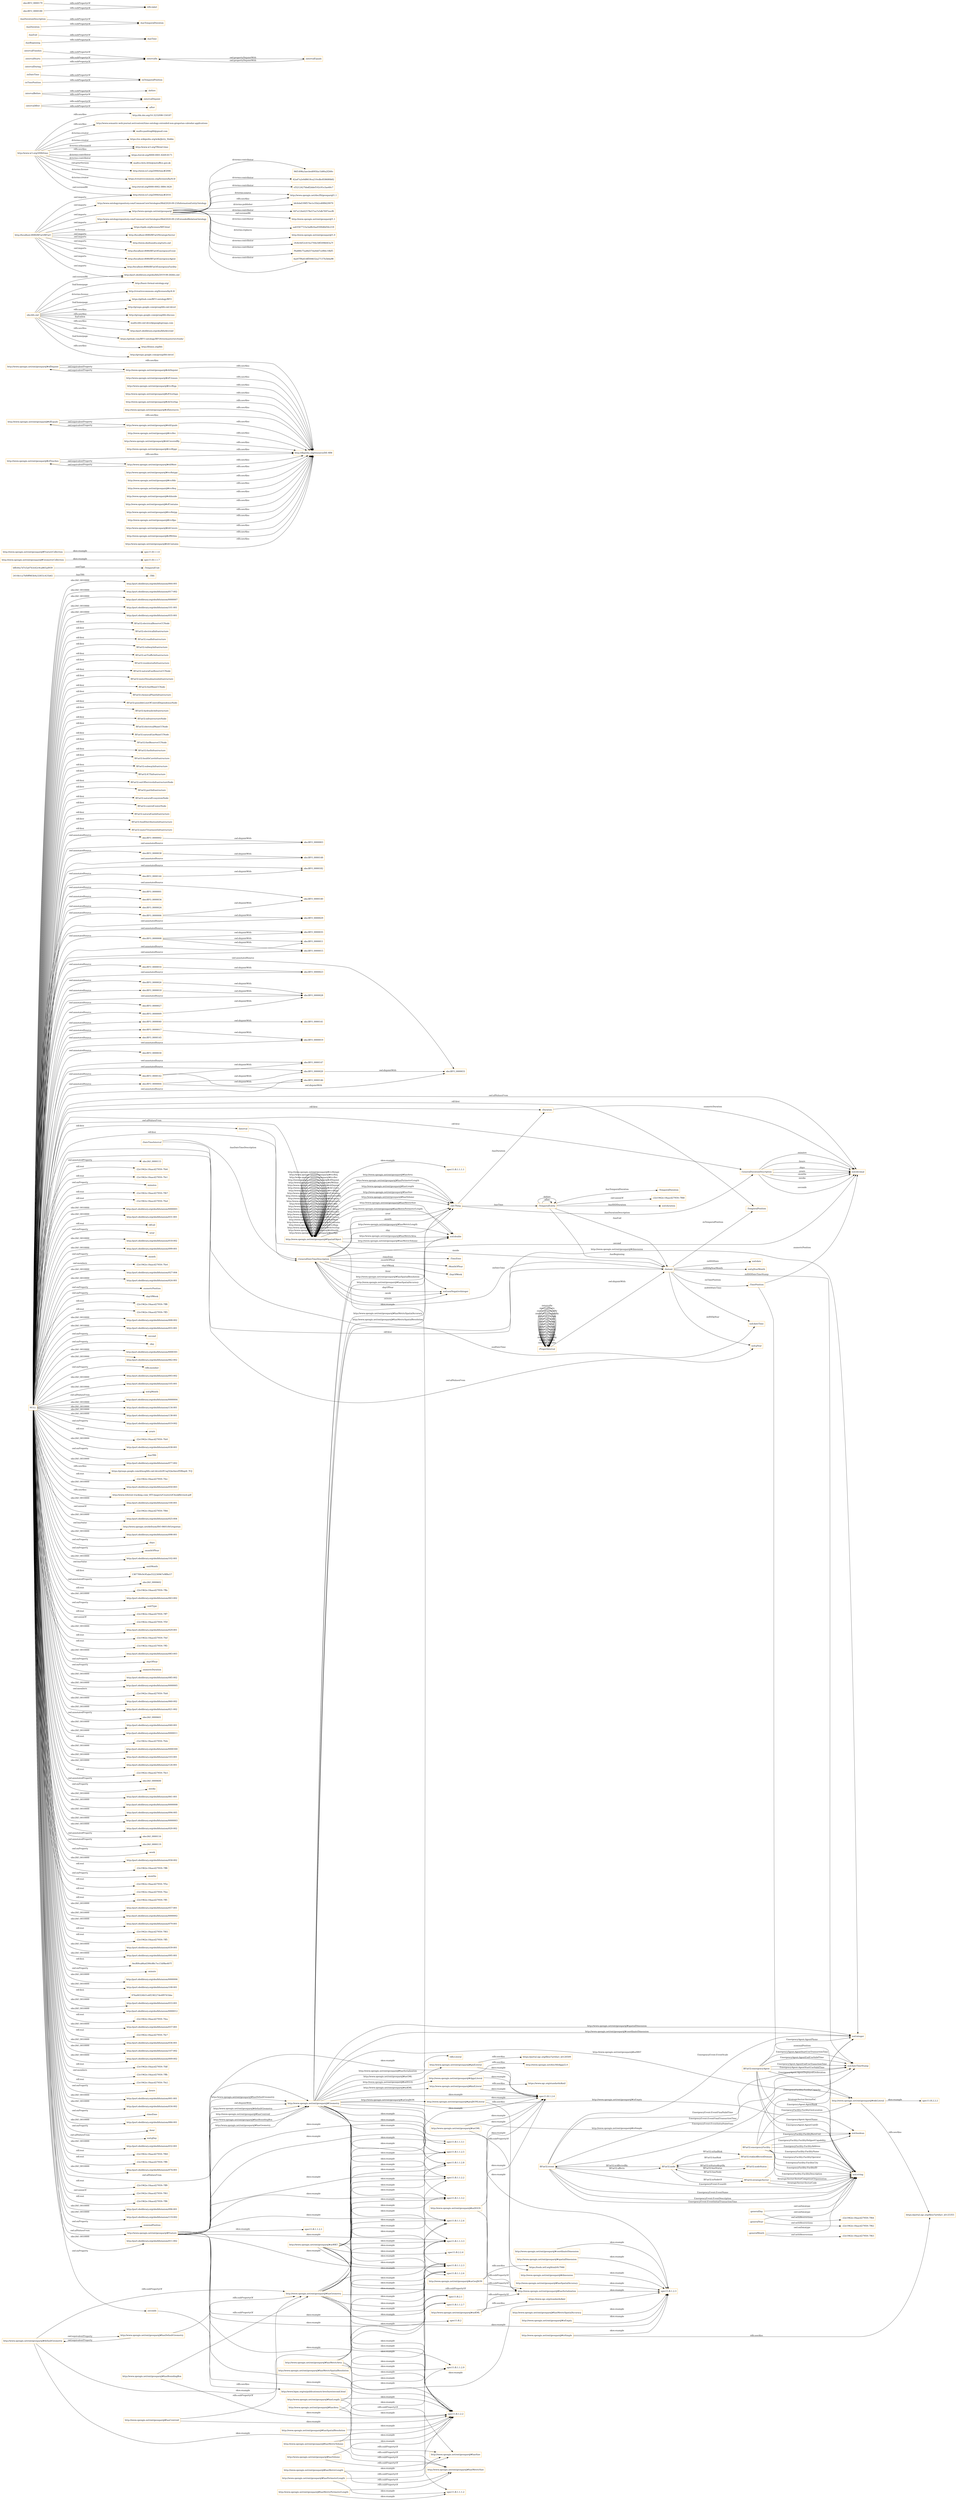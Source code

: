 digraph ar2dtool_diagram { 
rankdir=LR;
size="1501"
node [shape = rectangle, color="orange"]; "BFiaO2:electricalReserveCCNode" "BFiaO2:electricalInfrastructure" "BFiaO2:roadInfrastructure" "BFiaO2:railwayInfrastructure" "BFiaO2:node" "BFiaO2:event" "BFiaO2:airTrafficInfrastructure" "BFiaO2:strategicSector" "BFiaO2:residentialInfrastructure" "BFiaO2:emergencyAgent" "BFiaO2:emergencyFacility" "BFiaO2:nodeStatus" "BFiaO2:riskInAffectedDomain" "BFiaO2:naturalGasReserveCCNode" "BFiaO2:waterDesalinationInfrastructure" "BFiaO2:fuelMainCCNode" "BFiaO2:chemicalPlantInfrastructure" "BFiaO2:possibleLossOfControlDependencyNode" "BFiaO2:hydraulicInfrastructure" "BFiaO2:infrastructureNode" "BFiaO2:electricalMainCCNode" "BFiaO2:naturalGasMainCCNode" "BFiaO2:fuelReserveCCNode" "BFiaO2:fuelInfrastructure" "BFiaO2:healthCareInfrastructure" "BFiaO2:subwayInfrastructure" "BFiaO2:ICTInfrastructure" "BFiaO2:outOfServiceInfrastructureNode" "BFiaO2:portInfrastructure" "BFiaO2:naturalEcosystemNode" "BFiaO2:controlCenterNode" "BFiaO2:naturalGasInfrastructure" "BFiaO2:foodDistributionInfrastructure" "BFiaO2:waterTreatmentInfrastructure" "obo:BFO_0000002" "obo:BFO_0000144" "obo:BFO_0000035" "obo:BFO_0000003" "obo:BFO_0000148" "obo:BFO_0000026" "obo:BFO_0000008" "obo:BFO_0000141" "obo:BFO_0000001" "obo:BFO_0000034" "obo:BFO_0000024" "obo:BFO_0000006" "obo:BFO_0000016" "obo:BFO_0000038" "obo:BFO_0000028" "obo:BFO_0000140" "obo:BFO_0000031" "obo:BFO_0000029" "obo:BFO_0000019" "obo:BFO_0000147" "obo:BFO_0000040" "obo:BFO_0000023" "obo:BFO_0000182" "obo:BFO_0000027" "obo:BFO_0000017" "obo:BFO_0000011" "obo:BFO_0000009" "obo:BFO_0000145" "obo:BFO_0000142" "obo:BFO_0000030" "obo:BFO_0000020" "obo:BFO_0000004" "obo:BFO_0000015" "obo:BFO_0000018" "obo:BFO_0000146" ":TimeZone" ":GeneralDateTimeDescription" ":DateTimeInterval" ":TRS" ":TemporalDuration" ":Duration" ":GeneralDurationDescription" ":ProperInterval" ":TimePosition" "bffc64a7d7e5a07b3c62c9ca865ad939" ":TemporalPosition" ":Interval" ":TemporalEntity" ":MonthOfYear" "2410b1ca7bf0ff983b9a32855c425b82" ":TemporalUnit" ":Instant" ":DayOfWeek" "http://www.opengis.net/ont/geosparql#SpatialObject" "http://www.opengis.net/ont/geosparql#GeometryCollection" "http://www.opengis.net/ont/geosparql#Geometry" "http://www.opengis.net/ont/geosparql#FeatureCollection" "http://www.opengis.net/ont/geosparql#Feature" ; /*classes style*/
	"http://www.opengis.net/ont/geosparql#sfDisjoint" -> "http://dbpedia.org/resource/DE-9IM" [ label = "rdfs:seeAlso" ];
	"http://www.opengis.net/ont/geosparql#sfDisjoint" -> "http://www.opengis.net/ont/geosparql#ehDisjoint" [ label = "owl:equivalentProperty" ];
	"http://www.opengis.net/ont/geosparql#asKML" -> "spec11:B.1.2.4" [ label = "skos:example" ];
	"http://www.opengis.net/ont/geosparql#asKML" -> "http://www.opengis.net/ont/geosparql#hasSerialization" [ label = "rdfs:subPropertyOf" ];
	"http://www.opengis.net/ont/geosparql#asKML" -> "https://www.ogc.org/standards/kml" [ label = "rdfs:seeAlso" ];
	"http://www.w3.org/2006/time" -> "http://orcid.org/0000-0002-3884-3420" [ label = "dcterms:creator" ];
	"http://www.w3.org/2006/time" -> "http://www.w3.org/TR/owl-time" [ label = "rdfs:seeAlso" ];
	"http://www.w3.org/2006/time" -> "http://dx.doi.org/10.3233/SW-150187" [ label = "rdfs:seeAlso" ];
	"http://www.w3.org/2006/time" -> "http://www.semantic-web-journal.net/content/time-ontology-extended-non-gregorian-calendar-applications" [ label = "rdfs:seeAlso" ];
	"http://www.w3.org/2006/time" -> "http://www.w3.org/TR/owl-time" [ label = "dcterms:isVersionOf" ];
	"http://www.w3.org/2006/time" -> "http://www.w3.org/2006/time#2016" [ label = "owl:versionIRI" ];
	"http://www.w3.org/2006/time" -> "mailto:panfeng66@gmail.com" [ label = "dcterms:creator" ];
	"http://www.w3.org/2006/time" -> "https://en.wikipedia.org/wiki/Jerry_Hobbs" [ label = "dcterms:creator" ];
	"http://www.w3.org/2006/time" -> "https://orcid.org/0000-0001-8269-8171" [ label = "dcterms:contributor" ];
	"http://www.w3.org/2006/time" -> "mailto:chris.little@metoffice.gov.uk" [ label = "dcterms:contributor" ];
	"http://www.w3.org/2006/time" -> "http://www.w3.org/2006/time#2006" [ label = "owl:priorVersion" ];
	"http://www.w3.org/2006/time" -> "https://creativecommons.org/licenses/by/4.0/" [ label = "dcterms:license" ];
	":generalDay" -> "-22e1962e:18aacd27959:-7f64" [ label = "owl:withRestrictions" ];
	":generalDay" -> "xsd:string" [ label = "owl:onDatatype" ];
	":intervalBefore" -> ":intervalDisjoint" [ label = "rdfs:subPropertyOf" ];
	":intervalBefore" -> ":before" [ label = "rdfs:subPropertyOf" ];
	"http://www.opengis.net/ont/geosparql#hasSpatialResolution" -> "spec11:B.1.2.2" [ label = "skos:example" ];
	"http://www.opengis.net/ont/geosparql#asGeoJSON" -> "spec11:B.1.2.4" [ label = "skos:example" ];
	"http://www.opengis.net/ont/geosparql#asGeoJSON" -> "http://www.opengis.net/ont/geosparql#hasSerialization" [ label = "rdfs:subPropertyOf" ];
	"http://www.opengis.net/ont/geosparql#asGeoJSON" -> "https://tools.ietf.org/html/rfc7946" [ label = "rdfs:seeAlso" ];
	":inDateTime" -> ":inTemporalPosition" [ label = "rdfs:subPropertyOf" ];
	":intervalFinishes" -> ":intervalIn" [ label = "rdfs:subPropertyOf" ];
	"http://www.opengis.net/ont/geosparql#defaultGeometry" -> "spec11:B.2.1" [ label = "skos:example" ];
	"http://www.opengis.net/ont/geosparql#defaultGeometry" -> "http://www.opengis.net/ont/geosparql#hasGeometry" [ label = "rdfs:subPropertyOf" ];
	"http://www.opengis.net/ont/geosparql#defaultGeometry" -> "spec11:B.1.2.2" [ label = "skos:example" ];
	"http://www.opengis.net/ont/geosparql#defaultGeometry" -> "http://www.opengis.net/ont/geosparql#hasDefaultGeometry" [ label = "owl:equivalentProperty" ];
	"http://www.opengis.net/ont/geosparql#dggsLiteral" -> "http://www.opengis.net/doc/AS/dggs/2.0" [ label = "rdfs:seeAlso" ];
	"http://www.opengis.net/ont/geosparql#dggsLiteral" -> "spec11:B.1.2.4" [ label = "skos:example" ];
	"http://www.opengis.net/ont/geosparql#hasMetricPerimeterLength" -> "http://www.opengis.net/ont/geosparql#hasMetricSize" [ label = "rdfs:subPropertyOf" ];
	"http://www.opengis.net/ont/geosparql#hasMetricPerimeterLength" -> "spec11:B.1.1.1.2" [ label = "skos:example" ];
	"http://www.opengis.net/ont/geosparql#hasMetricVolume" -> "spec11:B.1.2.2" [ label = "skos:example" ];
	"http://www.opengis.net/ont/geosparql#hasMetricVolume" -> "http://www.opengis.net/ont/geosparql#hasMetricSize" [ label = "rdfs:subPropertyOf" ];
	"http://www.opengis.net/ont/geosparql#hasMetricVolume" -> "spec11:B.1.1.2.9" [ label = "skos:example" ];
	":hasEnd" -> ":hasTime" [ label = "rdfs:subPropertyOf" ];
	"http://www.opengis.net/ont/geosparql#hasMetricSpatialAccuracy" -> "spec11:B.1.2.3" [ label = "skos:example" ];
	"http://www.opengis.net/ont/geosparql#SpatialObject" -> "spec11:B.1.1.1.1" [ label = "skos:example" ];
	"http://www.opengis.net/ont/geosparql#SpatialObject" -> "spec11:B.1.1.1.2" [ label = "skos:example" ];
	"obo:BFO_0000002" -> "obo:BFO_0000003" [ label = "owl:disjointWith" ];
	"obo:BFO_0000144" -> "obo:BFO_0000182" [ label = "owl:disjointWith" ];
	"http://www.opengis.net/ont/geosparql#sfCrosses" -> "http://dbpedia.org/resource/DE-9IM" [ label = "rdfs:seeAlso" ];
	":hasDurationDescription" -> ":hasTemporalDuration" [ label = "rdfs:subPropertyOf" ];
	"http://www.opengis.net/ont/geosparql#asDGGS" -> "spec11:B.1.2.4" [ label = "skos:example" ];
	"http://www.opengis.net/ont/geosparql#asDGGS" -> "http://www.opengis.net/ont/geosparql#hasSerialization" [ label = "rdfs:subPropertyOf" ];
	"http://www.opengis.net/ont/geosparql#rcc8tpp" -> "http://dbpedia.org/resource/DE-9IM" [ label = "rdfs:seeAlso" ];
	"http://www.opengis.net/ont/geosparql" -> "96f1498a3aecbed095fac1b80a2f260c" [ label = "dcterms:contributor" ];
	"http://www.opengis.net/ont/geosparql" -> "42a47a2e0d8618ca210cdbc858680b82" [ label = "dcterms:contributor" ];
	"http://www.opengis.net/ont/geosparql" -> "cf3212427bbdf2ddef102c91e3ae40c7" [ label = "dcterms:contributor" ];
	"http://www.opengis.net/ont/geosparql" -> "http://www.opengis.net/doc/IS/geosparql/1.1" [ label = "rdfs:seeAlso" ];
	"http://www.opengis.net/ont/geosparql" -> "bfcfebd199f574e1e35b2cd0f8429979" [ label = "dcterms:publisher" ];
	"http://www.opengis.net/ont/geosparql" -> "047a124e62578e57ea7e5db7697eecf6" [ label = "dcterms:contributor" ];
	"http://www.opengis.net/ont/geosparql" -> "http://www.opengis.net/ont/geosparql/1.1" [ label = "owl:versionIRI" ];
	"http://www.opengis.net/ont/geosparql" -> "aa63567723a3ad8c0aa9300d6d56c218" [ label = "dcterms:contributor" ];
	"http://www.opengis.net/ont/geosparql" -> "http://www.opengis.net/ont/geosparql/1.0" [ label = "dcterms:replaces" ];
	"http://www.opengis.net/ont/geosparql" -> "2fc8c0d52c61fa2704e58f2096043a7f" [ label = "dcterms:contributor" ];
	"http://www.opengis.net/ont/geosparql" -> "f9a88fe75ad6d37da0dd7cef66c18bf5" [ label = "dcterms:contributor" ];
	"http://www.opengis.net/ont/geosparql" -> "http://www.opengis.net/doc/IS/geosparql/1.1" [ label = "dcterms:source" ];
	"http://www.opengis.net/ont/geosparql" -> "4ae07f9a414ff304632a27137b3b4a98" [ label = "dcterms:contributor" ];
	":intervalIn" -> ":intervalEquals" [ label = "owl:propertyDisjointWith" ];
	":inTimePosition" -> ":inTemporalPosition" [ label = "rdfs:subPropertyOf" ];
	"http://www.opengis.net/ont/geosparql#sfOverlaps" -> "http://dbpedia.org/resource/DE-9IM" [ label = "rdfs:seeAlso" ];
	"http://www.opengis.net/ont/geosparql#ehDisjoint" -> "http://dbpedia.org/resource/DE-9IM" [ label = "rdfs:seeAlso" ];
	"http://www.opengis.net/ont/geosparql#ehDisjoint" -> "http://www.opengis.net/ont/geosparql#sfDisjoint" [ label = "owl:equivalentProperty" ];
	"obo:BFO_0000018" -> "obo:BFO_0000028" [ label = "owl:disjointWith" ];
	"http://www.opengis.net/ont/geosparql#hasMetricLength" -> "spec11:B.1.2.2" [ label = "skos:example" ];
	"http://www.opengis.net/ont/geosparql#hasMetricLength" -> "http://www.opengis.net/ont/geosparql#hasMetricSize" [ label = "rdfs:subPropertyOf" ];
	"obo:BFO_0000026" -> "obo:BFO_0000028" [ label = "owl:disjointWith" ];
	"http://www.opengis.net/ont/geosparql#ehOverlap" -> "http://dbpedia.org/resource/DE-9IM" [ label = "rdfs:seeAlso" ];
	"http://www.opengis.net/ont/geosparql#sfIntersects" -> "http://dbpedia.org/resource/DE-9IM" [ label = "rdfs:seeAlso" ];
	"http://www.opengis.net/ont/geosparql#hasPerimeterLength" -> "spec11:B.1.1.1.2" [ label = "skos:example" ];
	"http://www.opengis.net/ont/geosparql#hasPerimeterLength" -> "http://www.opengis.net/ont/geosparql#hasSize" [ label = "rdfs:subPropertyOf" ];
	"http://www.opengis.net/ont/geosparql#hasBoundingBox" -> "spec11:B.1.2.2" [ label = "skos:example" ];
	"http://www.opengis.net/ont/geosparql#hasBoundingBox" -> "http://www.opengis.net/ont/geosparql#hasGeometry" [ label = "rdfs:subPropertyOf" ];
	"http://www.opengis.net/ont/geosparql#sfEquals" -> "http://dbpedia.org/resource/DE-9IM" [ label = "rdfs:seeAlso" ];
	"http://www.opengis.net/ont/geosparql#sfEquals" -> "http://www.opengis.net/ont/geosparql#ehEquals" [ label = "owl:equivalentProperty" ];
	":generalYear" -> "-22e1962e:18aacd27959:-7f62" [ label = "owl:withRestrictions" ];
	":generalYear" -> "xsd:string" [ label = "owl:onDatatype" ];
	"http://www.opengis.net/ont/geosparql#rcc8ec" -> "http://dbpedia.org/resource/DE-9IM" [ label = "rdfs:seeAlso" ];
	":intervalStarts" -> ":intervalIn" [ label = "rdfs:subPropertyOf" ];
	":intervalDuring" -> ":intervalIn" [ label = "rdfs:subPropertyOf" ];
	"http://www.opengis.net/ont/geosparql#wktLiteral" -> "spec11:B.2.2.2" [ label = "skos:example" ];
	"http://www.opengis.net/ont/geosparql#wktLiteral" -> "https://portal.ogc.org/files/?artifact_id=25355" [ label = "rdfs:seeAlso" ];
	":ProperInterval" -> ":Instant" [ label = "owl:disjointWith" ];
	":seconds" -> "http://www.bipm.org/en/publications/si-brochure/second.html" [ label = "rdfs:seeAlso" ];
	"obo:BFO_0000142" -> "obo:BFO_0000146" [ label = "owl:disjointWith" ];
	"obo:BFO_0000142" -> "obo:BFO_0000147" [ label = "owl:disjointWith" ];
	"http://www.opengis.net/ont/geosparql#isEmpty" -> "spec11:B.1.2.3" [ label = "skos:example" ];
	"http://www.opengis.net/ont/geosparql#ehCoveredBy" -> "http://dbpedia.org/resource/DE-9IM" [ label = "rdfs:seeAlso" ];
	"http://www.opengis.net/ont/geosparql#rcc8tppi" -> "http://dbpedia.org/resource/DE-9IM" [ label = "rdfs:seeAlso" ];
	"obo:BFO_0000008" -> "obo:BFO_0000011" [ label = "owl:disjointWith" ];
	"obo:BFO_0000008" -> "obo:BFO_0000035" [ label = "owl:disjointWith" ];
	"obo:BFO_0000008" -> "obo:BFO_0000015" [ label = "owl:disjointWith" ];
	":generalMonth" -> "-22e1962e:18aacd27959:-7f63" [ label = "owl:withRestrictions" ];
	":generalMonth" -> "xsd:string" [ label = "owl:onDatatype" ];
	"http://www.opengis.net/ont/geosparql#sfTouches" -> "http://dbpedia.org/resource/DE-9IM" [ label = "rdfs:seeAlso" ];
	"http://www.opengis.net/ont/geosparql#sfTouches" -> "http://www.opengis.net/ont/geosparql#ehMeet" [ label = "owl:equivalentProperty" ];
	"http://www.opengis.net/ont/geosparql#rcc8ntppi" -> "http://dbpedia.org/resource/DE-9IM" [ label = "rdfs:seeAlso" ];
	":intervalEquals" -> ":intervalIn" [ label = "owl:propertyDisjointWith" ];
	"obo:BFO_0000016" -> "obo:BFO_0000023" [ label = "owl:disjointWith" ];
	"obo:BFO_0000179" -> "rdfs:label" [ label = "rdfs:subPropertyOf" ];
	"http://www.opengis.net/ont/geosparql#hasVolume" -> "spec11:B.1.2.2" [ label = "skos:example" ];
	"http://www.opengis.net/ont/geosparql#hasVolume" -> "http://www.opengis.net/ont/geosparql#hasSize" [ label = "rdfs:subPropertyOf" ];
	"http://www.opengis.net/ont/geosparql#hasCentroid" -> "http://www.opengis.net/ont/geosparql#hasGeometry" [ label = "rdfs:subPropertyOf" ];
	"http://www.opengis.net/ont/geosparql#hasCentroid" -> "spec11:B.1.2.2" [ label = "skos:example" ];
	"http://www.opengis.net/ont/geosparql#coordinateDimension" -> "spec11:B.1.2.3" [ label = "skos:example" ];
	"http://www.opengis.net/ont/geosparql#hasGeometry" -> "spec11:B.1.1.2.3" [ label = "skos:example" ];
	"http://www.opengis.net/ont/geosparql#hasGeometry" -> "spec11:B.1.1.2.6" [ label = "skos:example" ];
	"http://www.opengis.net/ont/geosparql#hasGeometry" -> "spec11:B.1.2.3" [ label = "skos:example" ];
	"http://www.opengis.net/ont/geosparql#hasGeometry" -> "spec11:B.1.2.4" [ label = "skos:example" ];
	"http://www.opengis.net/ont/geosparql#hasGeometry" -> "spec11:B.1.1.3.2" [ label = "skos:example" ];
	"http://www.opengis.net/ont/geosparql#hasGeometry" -> "spec11:B.1.2.2" [ label = "skos:example" ];
	"http://www.opengis.net/ont/geosparql#hasGeometry" -> "spec11:B.1.1.2.4" [ label = "skos:example" ];
	"http://www.opengis.net/ont/geosparql#hasGeometry" -> "spec11:B.1.1.2.5" [ label = "skos:example" ];
	"http://www.opengis.net/ont/geosparql#hasGeometry" -> "spec11:B.1.1.2.8" [ label = "skos:example" ];
	"http://www.opengis.net/ont/geosparql#hasGeometry" -> "spec11:B.2" [ label = "skos:example" ];
	"http://www.opengis.net/ont/geosparql#hasGeometry" -> "spec11:B.1.1.2.2" [ label = "skos:example" ];
	"http://www.opengis.net/ont/geosparql#hasGeometry" -> "spec11:B.1.1.3.3" [ label = "skos:example" ];
	"http://www.opengis.net/ont/geosparql#spatialDimension" -> "spec11:B.1.2.3" [ label = "skos:example" ];
	"http://www.opengis.net/ont/geosparql#rcc8dc" -> "http://dbpedia.org/resource/DE-9IM" [ label = "rdfs:seeAlso" ];
	"obo:BFO_0000040" -> "obo:BFO_0000141" [ label = "owl:disjointWith" ];
	"http://www.opengis.net/ont/geosparql#hasLength" -> "spec11:B.1.2.2" [ label = "skos:example" ];
	"http://www.opengis.net/ont/geosparql#hasLength" -> "http://www.opengis.net/ont/geosparql#hasSize" [ label = "rdfs:subPropertyOf" ];
	"http://www.opengis.net/ont/geosparql#hasLength" -> "spec11:B.1.1.2.7" [ label = "skos:example" ];
	"http://www.opengis.net/ont/geosparql#hasArea" -> "spec11:B.1.2.2" [ label = "skos:example" ];
	"http://www.opengis.net/ont/geosparql#hasArea" -> "http://www.opengis.net/ont/geosparql#hasSize" [ label = "rdfs:subPropertyOf" ];
	"http://www.opengis.net/ont/geosparql#hasArea" -> "spec11:B.1.1.2.4" [ label = "skos:example" ];
	"http://www.opengis.net/ont/geosparql#hasMetricSpatialResolution" -> "spec11:B.1.2.2" [ label = "skos:example" ];
	"http://www.opengis.net/ont/geosparql#hasMetricSpatialResolution" -> "spec11:B.1.1.2.6" [ label = "skos:example" ];
	":hasDuration" -> ":hasTemporalDuration" [ label = "rdfs:subPropertyOf" ];
	"http://www.opengis.net/ont/geosparql#hasMetricArea" -> "spec11:B.1.1.2.3" [ label = "skos:example" ];
	"http://www.opengis.net/ont/geosparql#hasMetricArea" -> "http://www.opengis.net/ont/geosparql#hasMetricSize" [ label = "rdfs:subPropertyOf" ];
	"http://www.opengis.net/ont/geosparql#hasMetricArea" -> "spec11:B.1.1.2.9" [ label = "skos:example" ];
	"http://www.opengis.net/ont/geosparql#hasMetricArea" -> "spec11:B.1.2.2" [ label = "skos:example" ];
	"http://www.opengis.net/ont/geosparql#hasMetricArea" -> "spec11:B.1.1.3.3" [ label = "skos:example" ];
	"obo:BFO_0000006" -> "obo:BFO_0000029" [ label = "owl:disjointWith" ];
	"obo:BFO_0000006" -> "obo:BFO_0000140" [ label = "owl:disjointWith" ];
	":hasBeginning" -> ":hasTime" [ label = "rdfs:subPropertyOf" ];
	"http://www.opengis.net/ont/geosparql#ehMeet" -> "http://dbpedia.org/resource/DE-9IM" [ label = "rdfs:seeAlso" ];
	"http://www.opengis.net/ont/geosparql#ehMeet" -> "http://www.opengis.net/ont/geosparql#sfTouches" [ label = "owl:equivalentProperty" ];
	"http://www.opengis.net/ont/geosparql#rcc8eq" -> "http://dbpedia.org/resource/DE-9IM" [ label = "rdfs:seeAlso" ];
	"http://www.opengis.net/ont/geosparql#ehInside" -> "http://dbpedia.org/resource/DE-9IM" [ label = "rdfs:seeAlso" ];
	"http://www.opengis.net/ont/geosparql#dimension" -> "spec11:B.1.2.3" [ label = "skos:example" ];
	"http://www.opengis.net/ont/geosparql#FeatureCollection" -> "spec11:B.1.1.6" [ label = "skos:example" ];
	"http://www.opengis.net/ont/geosparql#sfContains" -> "http://dbpedia.org/resource/DE-9IM" [ label = "rdfs:seeAlso" ];
	"http://www.opengis.net/ont/geosparql#asWKT" -> "spec11:B.1.1.2.3" [ label = "skos:example" ];
	"http://www.opengis.net/ont/geosparql#asWKT" -> "spec11:B.1.2.2" [ label = "skos:example" ];
	"http://www.opengis.net/ont/geosparql#asWKT" -> "http://www.opengis.net/ont/geosparql#hasSerialization" [ label = "rdfs:subPropertyOf" ];
	"http://www.opengis.net/ont/geosparql#asWKT" -> "spec11:B.1.1.2.2" [ label = "skos:example" ];
	"http://www.opengis.net/ont/geosparql#asWKT" -> "spec11:B.1.1.3.3" [ label = "skos:example" ];
	"http://www.opengis.net/ont/geosparql#asWKT" -> "spec11:B.1.1.2.8" [ label = "skos:example" ];
	"http://www.opengis.net/ont/geosparql#asWKT" -> "spec11:B.1.1.2.5" [ label = "skos:example" ];
	"http://www.opengis.net/ont/geosparql#asWKT" -> "spec11:B.1.1.2.4" [ label = "skos:example" ];
	"http://www.opengis.net/ont/geosparql#asWKT" -> "spec11:B.1.1.3.2" [ label = "skos:example" ];
	"http://www.opengis.net/ont/geosparql#asWKT" -> "spec11:B.1.1.3.1" [ label = "skos:example" ];
	"http://www.opengis.net/ont/geosparql#asWKT" -> "spec11:B.1.1.2.6" [ label = "skos:example" ];
	"http://www.opengis.net/ont/geosparql#asWKT" -> "spec11:B.2.2.4" [ label = "skos:example" ];
	"http://www.opengis.net/ont/geosparql#asWKT" -> "spec11:B.2.1" [ label = "skos:example" ];
	"http://localhost:8080/BFiaO/BFiaO" -> "http://www.ontologyrepository.com/CommonCoreOntologies/Mid/2020-09-23/ExtendedRelationOntology" [ label = "owl:imports" ];
	"http://localhost:8080/BFiaO/BFiaO" -> "http://www.w3.org/2006/time#2016" [ label = "owl:imports" ];
	"http://localhost:8080/BFiaO/BFiaO" -> "http://www.opengis.net/ont/geosparql" [ label = "owl:imports" ];
	"http://localhost:8080/BFiaO/BFiaO" -> "https://spdx.org/licenses/MIT.html" [ label = "ns:license" ];
	"http://localhost:8080/BFiaO/BFiaO" -> "http://localhost:8080/BFiaO/StrategicSector" [ label = "owl:imports" ];
	"http://localhost:8080/BFiaO/BFiaO" -> "http://www.obofoundry.org/ro/ro.owl" [ label = "owl:imports" ];
	"http://localhost:8080/BFiaO/BFiaO" -> "http://localhost:8080/BFiaO/EmergencyEvent" [ label = "owl:imports" ];
	"http://localhost:8080/BFiaO/BFiaO" -> "http://localhost:8080/BFiaO/EmergencyAgent" [ label = "owl:imports" ];
	"http://localhost:8080/BFiaO/BFiaO" -> "http://purl.obolibrary.org/obo/bfo/2019-08-26/bfo.owl" [ label = "owl:imports" ];
	"http://localhost:8080/BFiaO/BFiaO" -> "http://localhost:8080/BFiaO/EmergencyFacility" [ label = "owl:imports" ];
	"http://localhost:8080/BFiaO/BFiaO" -> "http://www.ontologyrepository.com/CommonCoreOntologies/Mid/2020-09-23/InformationEntityOntology" [ label = "owl:imports" ];
	"obo:bfo.owl" -> "http://creativecommons.org/licenses/by/4.0/" [ label = "dcterms:license" ];
	"obo:bfo.owl" -> "https://github.com/BFO-ontology/BFO" [ label = "foaf:homepage" ];
	"obo:bfo.owl" -> "http://groups.google.com/group/bfo-owl-devel" [ label = "rdfs:seeAlso" ];
	"obo:bfo.owl" -> "http://groups.google.com/group/bfo-discuss" [ label = "rdfs:seeAlso" ];
	"obo:bfo.owl" -> "mailto:bfo-owl-devel@googlegroups.com" [ label = "foaf:mbox" ];
	"obo:bfo.owl" -> "http://purl.obolibrary.org/obo/bfo/dev/owl" [ label = "rdfs:seeAlso" ];
	"obo:bfo.owl" -> "https://github.com/BFO-ontology/BFO/tree/master/src/tools/" [ label = "rdfs:seeAlso" ];
	"obo:bfo.owl" -> "http://ifomis.org/bfo" [ label = "foaf:homepage" ];
	"obo:bfo.owl" -> "http://purl.obolibrary.org/obo/bfo/2019-08-26/bfo.owl" [ label = "owl:versionIRI" ];
	"obo:bfo.owl" -> "http://groups.google.com/group/bfo-devel" [ label = "rdfs:seeAlso" ];
	"obo:bfo.owl" -> "http://basic-formal-ontology.org/" [ label = "foaf:homepage" ];
	"http://www.opengis.net/ont/geosparql#rcc8ntpp" -> "http://dbpedia.org/resource/DE-9IM" [ label = "rdfs:seeAlso" ];
	"http://www.opengis.net/ont/geosparql#rcc8po" -> "http://dbpedia.org/resource/DE-9IM" [ label = "rdfs:seeAlso" ];
	"http://www.opengis.net/ont/geosparql#ehCovers" -> "http://dbpedia.org/resource/DE-9IM" [ label = "rdfs:seeAlso" ];
	"obo:BFO_0000009" -> "obo:BFO_0000028" [ label = "owl:disjointWith" ];
	"http://www.opengis.net/ont/geosparql#hasDefaultGeometry" -> "http://www.opengis.net/ont/geosparql#defaultGeometry" [ label = "owl:equivalentProperty" ];
	"http://www.opengis.net/ont/geosparql#hasDefaultGeometry" -> "http://www.opengis.net/ont/geosparql#hasGeometry" [ label = "rdfs:subPropertyOf" ];
	"http://www.opengis.net/ont/geosparql#hasSerialization" -> "spec11:B.1.2.3" [ label = "skos:example" ];
	":TemporalEntity" -> "-22e1962e:18aacd27959:-7f68" [ label = "owl:unionOf" ];
	"http://www.opengis.net/ont/geosparql#geoJSONLiteral" -> "spec11:B.1.2.4" [ label = "skos:example" ];
	"http://www.opengis.net/ont/geosparql#geoJSONLiteral" -> "https://tools.ietf.org/html/rfc7946" [ label = "rdfs:seeAlso" ];
	"http://www.opengis.net/ont/geosparql#sfWithin" -> "http://dbpedia.org/resource/DE-9IM" [ label = "rdfs:seeAlso" ];
	"obo:BFO_0000038" -> "obo:BFO_0000148" [ label = "owl:disjointWith" ];
	"obo:BFO_0000017" -> "obo:BFO_0000019" [ label = "owl:disjointWith" ];
	"obo:BFO_0000180" -> "rdfs:label" [ label = "rdfs:subPropertyOf" ];
	"http://www.opengis.net/ont/geosparql#hasSpatialAccuracy" -> "spec11:B.1.2.3" [ label = "skos:example" ];
	"NULL" -> "obo:IAO_0000115" [ label = "owl:annotatedProperty" ];
	"NULL" -> "-22e1962e:18aacd27959:-7fe6" [ label = "rdf:rest" ];
	"NULL" -> "obo:BFO_0000142" [ label = "owl:annotatedSource" ];
	"NULL" -> "-22e1962e:18aacd27959:-7fe1" [ label = "rdf:rest" ];
	"NULL" -> ":minutes" [ label = "owl:onProperty" ];
	"NULL" -> "-22e1962e:18aacd27959:-7f67" [ label = "rdf:rest" ];
	"NULL" -> "-22e1962e:18aacd27959:-7fed" [ label = "rdf:rest" ];
	"NULL" -> "http://purl.obolibrary.org/obo/bfo/axiom/0000001" [ label = "obo:IAO_0010000" ];
	"NULL" -> "http://purl.obolibrary.org/obo/bfo/axiom/031-001" [ label = "obo:IAO_0010000" ];
	"NULL" -> "obo:BFO_0000006" [ label = "owl:annotatedSource" ];
	"NULL" -> "rdf:nil" [ label = "rdf:rest" ];
	"NULL" -> ":year" [ label = "owl:onProperty" ];
	"NULL" -> ":GeneralDateTimeDescription" [ label = "rdf:first" ];
	"NULL" -> "http://purl.obolibrary.org/obo/bfo/axiom/018-002" [ label = "obo:IAO_0010000" ];
	"NULL" -> "BFiaO2:electricalReserveCCNode" [ label = "rdf:first" ];
	"NULL" -> "http://purl.obolibrary.org/obo/bfo/axiom/099-001" [ label = "obo:IAO_0010000" ];
	"NULL" -> ":month" [ label = "owl:onProperty" ];
	"NULL" -> "-22e1962e:18aacd27959:-7fe4" [ label = "owl:members" ];
	"NULL" -> "http://purl.obolibrary.org/obo/bfo/axiom/027-004" [ label = "obo:IAO_0010000" ];
	"NULL" -> "http://purl.obolibrary.org/obo/bfo/axiom/024-001" [ label = "obo:IAO_0010000" ];
	"NULL" -> ":numericPosition" [ label = "owl:onProperty" ];
	"NULL" -> ":dayOfWeek" [ label = "owl:onProperty" ];
	"NULL" -> "-22e1962e:18aacd27959:-7ff8" [ label = "rdf:rest" ];
	"NULL" -> "obo:BFO_0000148" [ label = "owl:annotatedSource" ];
	"NULL" -> "BFiaO2:chemicalPlantInfrastructure" [ label = "rdf:first" ];
	"NULL" -> "obo:BFO_0000011" [ label = "owl:annotatedSource" ];
	"NULL" -> "-22e1962e:18aacd27959:-7ff3" [ label = "rdf:rest" ];
	"NULL" -> "http://purl.obolibrary.org/obo/bfo/axiom/008-002" [ label = "obo:IAO_0010000" ];
	"NULL" -> "http://purl.obolibrary.org/obo/bfo/axiom/055-001" [ label = "obo:IAO_0010000" ];
	"NULL" -> ":second" [ label = "owl:onProperty" ];
	"NULL" -> ":day" [ label = "owl:onProperty" ];
	"NULL" -> "http://purl.obolibrary.org/obo/bfo/axiom/0000301" [ label = "obo:IAO_0010000" ];
	"NULL" -> "http://purl.obolibrary.org/obo/bfo/axiom/062-002" [ label = "obo:IAO_0010000" ];
	"NULL" -> "obo:BFO_0000026" [ label = "owl:annotatedSource" ];
	"NULL" -> "rdfs:member" [ label = "owl:onProperty" ];
	"NULL" -> "http://purl.obolibrary.org/obo/bfo/axiom/093-002" [ label = "obo:IAO_0010000" ];
	"NULL" -> "http://purl.obolibrary.org/obo/bfo/axiom/105-001" [ label = "obo:IAO_0010000" ];
	"NULL" -> "xsd:gMonth" [ label = "owl:allValuesFrom" ];
	"NULL" -> "BFiaO2:roadInfrastructure" [ label = "rdf:first" ];
	"NULL" -> "obo:BFO_0000034" [ label = "owl:annotatedSource" ];
	"NULL" -> "http://purl.obolibrary.org/obo/bfo/axiom/0000004" [ label = "obo:IAO_0010000" ];
	"NULL" -> "http://purl.obolibrary.org/obo/bfo/axiom/134-001" [ label = "obo:IAO_0010000" ];
	"NULL" -> "http://purl.obolibrary.org/obo/bfo/axiom/138-001" [ label = "obo:IAO_0010000" ];
	"NULL" -> "obo:BFO_0000008" [ label = "owl:annotatedSource" ];
	"NULL" -> "obo:BFO_0000140" [ label = "owl:annotatedSource" ];
	"NULL" -> "http://purl.obolibrary.org/obo/bfo/axiom/019-002" [ label = "obo:IAO_0010000" ];
	"NULL" -> ":years" [ label = "owl:onProperty" ];
	"NULL" -> "BFiaO2:electricalInfrastructure" [ label = "rdf:first" ];
	"NULL" -> "-22e1962e:18aacd27959:-7fe0" [ label = "rdf:rest" ];
	"NULL" -> "http://purl.obolibrary.org/obo/bfo/axiom/038-001" [ label = "obo:IAO_0010000" ];
	"NULL" -> "BFiaO2:waterDesalinationInfrastructure" [ label = "rdf:first" ];
	"NULL" -> ":hasTRS" [ label = "owl:onProperty" ];
	"NULL" -> "http://purl.obolibrary.org/obo/bfo/axiom/077-002" [ label = "obo:IAO_0010000" ];
	"NULL" -> "https://groups.google.com/d/msg/bfo-owl-devel/s9Uug5QmAws/ZDRnpiIi_TUJ" [ label = "rdfs:seeAlso" ];
	"NULL" -> "BFiaO2:railwayInfrastructure" [ label = "rdf:first" ];
	"NULL" -> "BFiaO2:possibleLossOfControlDependencyNode" [ label = "rdf:first" ];
	"NULL" -> "-22e1962e:18aacd27959:-7fec" [ label = "rdf:rest" ];
	"NULL" -> "http://purl.obolibrary.org/obo/bfo/axiom/050-003" [ label = "obo:IAO_0010000" ];
	"NULL" -> "obo:BFO_0000031" [ label = "owl:annotatedSource" ];
	"NULL" -> "BFiaO2:waterTreatmentInfrastructure" [ label = "rdf:first" ];
	"NULL" -> "http://www.referent-tracking.com/_RTU/papers/CeustersICbookRevised.pdf" [ label = "rdfs:seeAlso" ];
	"NULL" -> "http://purl.obolibrary.org/obo/bfo/axiom/100-001" [ label = "obo:IAO_0010000" ];
	"NULL" -> "-22e1962e:18aacd27959:-7f66" [ label = "owl:unionOf" ];
	"NULL" -> "http://purl.obolibrary.org/obo/bfo/axiom/025-004" [ label = "obo:IAO_0010000" ];
	"NULL" -> "BFiaO2:fuelMainCCNode" [ label = "rdf:first" ];
	"NULL" -> "http://www.opengis.net/def/uom/ISO-8601/0/Gregorian" [ label = "owl:hasValue" ];
	"NULL" -> "http://purl.obolibrary.org/obo/bfo/axiom/098-001" [ label = "obo:IAO_0010000" ];
	"NULL" -> ":days" [ label = "owl:onProperty" ];
	"NULL" -> ":monthOfYear" [ label = "owl:onProperty" ];
	"NULL" -> "http://purl.obolibrary.org/obo/bfo/axiom/102-001" [ label = "obo:IAO_0010000" ];
	"NULL" -> "BFiaO2:portInfrastructure" [ label = "rdf:first" ];
	"NULL" -> ":unitMonth" [ label = "owl:hasValue" ];
	"NULL" -> "BFiaO2:healthCareInfrastructure" [ label = "rdf:first" ];
	"NULL" -> "1387789c9c95abe552230967e9ff4e57" [ label = "rdf:first" ];
	"NULL" -> "obo:IAO_0000602" [ label = "owl:annotatedProperty" ];
	"NULL" -> "-22e1962e:18aacd27959:-7ffa" [ label = "rdf:rest" ];
	"NULL" -> "http://purl.obolibrary.org/obo/bfo/axiom/063-002" [ label = "obo:IAO_0010000" ];
	"NULL" -> ":unitType" [ label = "owl:onProperty" ];
	"NULL" -> "-22e1962e:18aacd27959:-7ff7" [ label = "rdf:rest" ];
	"NULL" -> "-22e1962e:18aacd27959:-7f5f" [ label = "owl:unionOf" ];
	"NULL" -> "http://purl.obolibrary.org/obo/bfo/axiom/029-001" [ label = "obo:IAO_0010000" ];
	"NULL" -> "-22e1962e:18aacd27959:-7fef" [ label = "rdf:rest" ];
	"NULL" -> "-22e1962e:18aacd27959:-7ff2" [ label = "rdf:rest" ];
	"NULL" -> "obo:BFO_0000024" [ label = "owl:annotatedSource" ];
	"NULL" -> "http://purl.obolibrary.org/obo/bfo/axiom/083-003" [ label = "obo:IAO_0010000" ];
	"NULL" -> ":dayOfYear" [ label = "owl:onProperty" ];
	"NULL" -> ":numericDuration" [ label = "owl:onProperty" ];
	"NULL" -> "BFiaO2:fuelReserveCCNode" [ label = "rdf:first" ];
	"NULL" -> "http://purl.obolibrary.org/obo/bfo/axiom/085-002" [ label = "obo:IAO_0010000" ];
	"NULL" -> "obo:BFO_0000029" [ label = "owl:annotatedSource" ];
	"NULL" -> "BFiaO2:ICTInfrastructure" [ label = "rdf:first" ];
	"NULL" -> "obo:BFO_0000017" [ label = "owl:annotatedSource" ];
	"NULL" -> "obo:BFO_0000147" [ label = "owl:annotatedSource" ];
	"NULL" -> "BFiaO2:naturalGasMainCCNode" [ label = "rdf:first" ];
	"NULL" -> "BFiaO2:airTrafficInfrastructure" [ label = "rdf:first" ];
	"NULL" -> "BFiaO2:infrastructureNode" [ label = "rdf:first" ];
	"NULL" -> "http://purl.obolibrary.org/obo/bfo/axiom/0000005" [ label = "obo:IAO_0010000" ];
	"NULL" -> "-22e1962e:18aacd27959:-7fe8" [ label = "owl:members" ];
	"NULL" -> "obo:BFO_0000038" [ label = "owl:annotatedSource" ];
	"NULL" -> "obo:BFO_0000002" [ label = "owl:annotatedSource" ];
	"NULL" -> "http://purl.obolibrary.org/obo/bfo/axiom/060-002" [ label = "obo:IAO_0010000" ];
	"NULL" -> "http://purl.obolibrary.org/obo/bfo/axiom/021-002" [ label = "obo:IAO_0010000" ];
	"NULL" -> "obo:IAO_0000601" [ label = "owl:annotatedProperty" ];
	"NULL" -> "http://www.opengis.net/ont/geosparql#Feature" [ label = "owl:allValuesFrom" ];
	"NULL" -> "BFiaO2:naturalGasInfrastructure" [ label = "rdf:first" ];
	"NULL" -> "http://purl.obolibrary.org/obo/bfo/axiom/040-001" [ label = "obo:IAO_0010000" ];
	"NULL" -> "obo:BFO_0000016" [ label = "owl:annotatedSource" ];
	"NULL" -> "BFiaO2:electricalMainCCNode" [ label = "rdf:first" ];
	"NULL" -> "http://purl.obolibrary.org/obo/bfo/axiom/0000011" [ label = "obo:IAO_0010000" ];
	"NULL" -> "-22e1962e:18aacd27959:-7feb" [ label = "rdf:rest" ];
	"NULL" -> "http://purl.obolibrary.org/obo/bfo/axiom/0000300" [ label = "obo:IAO_0010000" ];
	"NULL" -> "http://purl.obolibrary.org/obo/bfo/axiom/103-001" [ label = "obo:IAO_0010000" ];
	"NULL" -> "BFiaO2:naturalGasReserveCCNode" [ label = "rdf:first" ];
	"NULL" -> "http://purl.obolibrary.org/obo/bfo/axiom/126-001" [ label = "obo:IAO_0010000" ];
	"NULL" -> "-22e1962e:18aacd27959:-7fe3" [ label = "rdf:rest" ];
	"NULL" -> "obo:IAO_0000600" [ label = "owl:annotatedProperty" ];
	"NULL" -> ":weeks" [ label = "owl:onProperty" ];
	"NULL" -> "http://purl.obolibrary.org/obo/bfo/axiom/061-001" [ label = "obo:IAO_0010000" ];
	"NULL" -> "obo:BFO_0000030" [ label = "owl:annotatedSource" ];
	"NULL" -> "http://purl.obolibrary.org/obo/bfo/axiom/0000008" [ label = "obo:IAO_0010000" ];
	"NULL" -> "http://purl.obolibrary.org/obo/bfo/axiom/094-005" [ label = "obo:IAO_0010000" ];
	"NULL" -> ":GeneralDurationDescription" [ label = "rdf:first" ];
	"NULL" -> "http://purl.obolibrary.org/obo/bfo/axiom/0000003" [ label = "obo:IAO_0010000" ];
	"NULL" -> "http://purl.obolibrary.org/obo/bfo/axiom/020-002" [ label = "obo:IAO_0010000" ];
	"NULL" -> "obo:IAO_0000116" [ label = "owl:annotatedProperty" ];
	"NULL" -> "obo:IAO_0000119" [ label = "owl:annotatedProperty" ];
	"NULL" -> ":Duration" [ label = "rdf:first" ];
	"NULL" -> ":week" [ label = "owl:onProperty" ];
	"NULL" -> "obo:BFO_0000019" [ label = "owl:annotatedSource" ];
	"NULL" -> "BFiaO2:fuelInfrastructure" [ label = "rdf:first" ];
	"NULL" -> "http://purl.obolibrary.org/obo/bfo/axiom/058-002" [ label = "obo:IAO_0010000" ];
	"NULL" -> "obo:BFO_0000040" [ label = "owl:annotatedSource" ];
	"NULL" -> "-22e1962e:18aacd27959:-7ff6" [ label = "rdf:rest" ];
	"NULL" -> ":months" [ label = "owl:onProperty" ];
	"NULL" -> "BFiaO2:controlCenterNode" [ label = "rdf:first" ];
	"NULL" -> "BFiaO2:hydraulicInfrastructure" [ label = "rdf:first" ];
	"NULL" -> ":Interval" [ label = "rdf:first" ];
	"NULL" -> "-22e1962e:18aacd27959:-7f5e" [ label = "rdf:rest" ];
	"NULL" -> "obo:BFO_0000004" [ label = "owl:annotatedSource" ];
	"NULL" -> "-22e1962e:18aacd27959:-7fee" [ label = "rdf:rest" ];
	"NULL" -> "-22e1962e:18aacd27959:-7ff1" [ label = "rdf:rest" ];
	"NULL" -> "http://www.opengis.net/ont/geosparql#Geometry" [ label = "owl:allValuesFrom" ];
	"NULL" -> "obo:BFO_0000023" [ label = "owl:annotatedSource" ];
	"NULL" -> "http://purl.obolibrary.org/obo/bfo/axiom/057-001" [ label = "obo:IAO_0010000" ];
	"NULL" -> "http://purl.obolibrary.org/obo/bfo/axiom/0000002" [ label = "obo:IAO_0010000" ];
	"NULL" -> "obo:BFO_0000028" [ label = "owl:annotatedSource" ];
	"NULL" -> ":seconds" [ label = "owl:onProperty" ];
	"NULL" -> "obo:BFO_0000145" [ label = "owl:annotatedSource" ];
	"NULL" -> "obo:BFO_0000182" [ label = "owl:annotatedSource" ];
	"NULL" -> "http://purl.obolibrary.org/obo/bfo/axiom/079-001" [ label = "obo:IAO_0010000" ];
	"NULL" -> "obo:BFO_0000146" [ label = "owl:annotatedSource" ];
	"NULL" -> "-22e1962e:18aacd27959:-7f65" [ label = "rdf:rest" ];
	"NULL" -> "-22e1962e:18aacd27959:-7ff5" [ label = "rdf:rest" ];
	"NULL" -> "http://purl.obolibrary.org/obo/bfo/axiom/039-001" [ label = "obo:IAO_0010000" ];
	"NULL" -> "obo:BFO_0000001" [ label = "owl:annotatedSource" ];
	"NULL" -> "BFiaO2:subwayInfrastructure" [ label = "rdf:first" ];
	"NULL" -> "BFiaO2:outOfServiceInfrastructureNode" [ label = "rdf:first" ];
	"NULL" -> "http://purl.obolibrary.org/obo/bfo/axiom/095-001" [ label = "obo:IAO_0010000" ];
	"NULL" -> "0ecf69ca86a4390c88c7ec15d9be407f" [ label = "rdf:first" ];
	"NULL" -> ":minute" [ label = "owl:onProperty" ];
	"NULL" -> "obo:BFO_0000020" [ label = "owl:annotatedSource" ];
	"NULL" -> "http://purl.obolibrary.org/obo/bfo/axiom/0000006" [ label = "obo:IAO_0010000" ];
	"NULL" -> "http://purl.obolibrary.org/obo/bfo/axiom/108-001" [ label = "obo:IAO_0010000" ];
	"NULL" -> "976a00324b51e6f238227de4f9741bbe" [ label = "rdf:first" ];
	"NULL" -> "http://purl.obolibrary.org/obo/bfo/axiom/033-001" [ label = "obo:IAO_0010000" ];
	"NULL" -> ":TemporalPosition" [ label = "rdf:first" ];
	"NULL" -> "http://purl.obolibrary.org/obo/bfo/axiom/0000012" [ label = "obo:IAO_0010000" ];
	"NULL" -> "-22e1962e:18aacd27959:-7fea" [ label = "rdf:rest" ];
	"NULL" -> "http://purl.obolibrary.org/obo/bfo/axiom/037-001" [ label = "obo:IAO_0010000" ];
	"NULL" -> "-22e1962e:18aacd27959:-7fe7" [ label = "rdf:rest" ];
	"NULL" -> "http://purl.obolibrary.org/obo/bfo/axiom/036-001" [ label = "obo:IAO_0010000" ];
	"NULL" -> "http://purl.obolibrary.org/obo/bfo/axiom/107-002" [ label = "obo:IAO_0010000" ];
	"NULL" -> "http://purl.obolibrary.org/obo/bfo/axiom/009-002" [ label = "obo:IAO_0010000" ];
	"NULL" -> "-22e1962e:18aacd27959:-7fdf" [ label = "rdf:rest" ];
	"NULL" -> "-22e1962e:18aacd27959:-7ffb" [ label = "owl:members" ];
	"NULL" -> "-22e1962e:18aacd27959:-7fe2" [ label = "rdf:rest" ];
	"NULL" -> "BFiaO2:naturalEcosystemNode" [ label = "rdf:first" ];
	"NULL" -> ":hours" [ label = "owl:onProperty" ];
	"NULL" -> "obo:BFO_0000015" [ label = "owl:annotatedSource" ];
	"NULL" -> "http://purl.obolibrary.org/obo/bfo/axiom/001-001" [ label = "obo:IAO_0010000" ];
	"NULL" -> "http://purl.obolibrary.org/obo/bfo/axiom/034-002" [ label = "obo:IAO_0010000" ];
	"NULL" -> ":timeZone" [ label = "owl:onProperty" ];
	"NULL" -> "http://purl.obolibrary.org/obo/bfo/axiom/084-001" [ label = "obo:IAO_0010000" ];
	"NULL" -> ":hour" [ label = "owl:onProperty" ];
	"NULL" -> "xsd:gDay" [ label = "owl:allValuesFrom" ];
	"NULL" -> "obo:BFO_0000018" [ label = "owl:annotatedSource" ];
	"NULL" -> "http://purl.obolibrary.org/obo/bfo/axiom/032-001" [ label = "obo:IAO_0010000" ];
	"NULL" -> "obo:BFO_0000003" [ label = "owl:annotatedSource" ];
	"NULL" -> "-22e1962e:18aacd27959:-7f60" [ label = "rdf:rest" ];
	"NULL" -> "-22e1962e:18aacd27959:-7ff0" [ label = "rdf:rest" ];
	"NULL" -> "obo:BFO_0000027" [ label = "owl:annotatedSource" ];
	"NULL" -> "http://purl.obolibrary.org/obo/bfo/axiom/074-001" [ label = "obo:IAO_0010000" ];
	"NULL" -> "BFiaO2:foodDistributionInfrastructure" [ label = "rdf:first" ];
	"NULL" -> "obo:BFO_0000144" [ label = "owl:annotatedSource" ];
	"NULL" -> "xsd:decimal" [ label = "owl:allValuesFrom" ];
	"NULL" -> "-22e1962e:18aacd27959:-7ff9" [ label = "rdf:rest" ];
	"NULL" -> "-22e1962e:18aacd27959:-7f61" [ label = "owl:unionOf" ];
	"NULL" -> "BFiaO2:residentialInfrastructure" [ label = "rdf:first" ];
	"NULL" -> "-22e1962e:18aacd27959:-7ff4" [ label = "rdf:rest" ];
	"NULL" -> "http://purl.obolibrary.org/obo/bfo/axiom/096-001" [ label = "obo:IAO_0010000" ];
	"NULL" -> "http://www.opengis.net/ont/geosparql#SpatialObject" [ label = "owl:allValuesFrom" ];
	"NULL" -> "http://purl.obolibrary.org/obo/bfo/axiom/119-002" [ label = "obo:IAO_0010000" ];
	"NULL" -> ":nominalPosition" [ label = "owl:onProperty" ];
	"NULL" -> "xsd:gYear" [ label = "owl:allValuesFrom" ];
	"NULL" -> "http://purl.obolibrary.org/obo/bfo/axiom/011-002" [ label = "obo:IAO_0010000" ];
	"NULL" -> "obo:BFO_0000009" [ label = "owl:annotatedSource" ];
	"NULL" -> "http://purl.obolibrary.org/obo/bfo/axiom/064-001" [ label = "obo:IAO_0010000" ];
	"NULL" -> "http://purl.obolibrary.org/obo/bfo/axiom/017-002" [ label = "obo:IAO_0010000" ];
	"NULL" -> ":Instant" [ label = "rdf:first" ];
	"NULL" -> "obo:BFO_0000035" [ label = "owl:annotatedSource" ];
	"NULL" -> "http://purl.obolibrary.org/obo/bfo/axiom/0000007" [ label = "obo:IAO_0010000" ];
	"NULL" -> "http://purl.obolibrary.org/obo/bfo/axiom/101-001" [ label = "obo:IAO_0010000" ];
	"NULL" -> "http://purl.obolibrary.org/obo/bfo/axiom/035-001" [ label = "obo:IAO_0010000" ];
	"http://www.opengis.net/ont/geosparql#GeometryCollection" -> "spec11:B.1.1.7" [ label = "skos:example" ];
	"http://www.opengis.net/ont/geosparql#kmlLiteral" -> "spec11:B.1.2.4" [ label = "skos:example" ];
	"http://www.opengis.net/ont/geosparql#kmlLiteral" -> "https://www.ogc.org/standards/kml/" [ label = "rdfs:seeAlso" ];
	"obo:BFO_0000004" -> "obo:BFO_0000031" [ label = "owl:disjointWith" ];
	"obo:BFO_0000004" -> "obo:BFO_0000020" [ label = "owl:disjointWith" ];
	"http://www.opengis.net/ont/geosparql#isSimple" -> "spec11:B.1.2.3" [ label = "skos:example" ];
	"http://www.opengis.net/ont/geosparql#isSimple" -> "https://portal.ogc.org/files/?artifact_id=25355" [ label = "rdfs:seeAlso" ];
	"http://www.opengis.net/ont/geosparql#ehContains" -> "http://dbpedia.org/resource/DE-9IM" [ label = "rdfs:seeAlso" ];
	"http://www.opengis.net/ont/geosparql#gmlLiteral" -> "spec11:B.1.2.4" [ label = "skos:example" ];
	"http://www.opengis.net/ont/geosparql#gmlLiteral" -> "https://portal.ogc.org/files/?artifact_id=20509" [ label = "rdfs:seeAlso" ];
	"http://www.opengis.net/ont/geosparql#Feature" -> "spec11:B.1.1.2.9" [ label = "skos:example" ];
	"http://www.opengis.net/ont/geosparql#Feature" -> "spec11:B.1.2.3" [ label = "skos:example" ];
	"http://www.opengis.net/ont/geosparql#Feature" -> "spec11:B.1.2.2" [ label = "skos:example" ];
	"http://www.opengis.net/ont/geosparql#Feature" -> "spec11:B.1.1.2.5" [ label = "skos:example" ];
	"http://www.opengis.net/ont/geosparql#Feature" -> "spec11:B.1.1.2.8" [ label = "skos:example" ];
	"http://www.opengis.net/ont/geosparql#Feature" -> "spec11:B.1.1.2.7" [ label = "skos:example" ];
	"http://www.opengis.net/ont/geosparql#Feature" -> "spec11:B.1.1.2.4" [ label = "skos:example" ];
	"http://www.opengis.net/ont/geosparql#Feature" -> "spec11:B.1.1.2.3" [ label = "skos:example" ];
	"http://www.opengis.net/ont/geosparql#Feature" -> "http://www.opengis.net/ont/geosparql#Geometry" [ label = "owl:disjointWith" ];
	"http://www.opengis.net/ont/geosparql#Feature" -> "spec11:B.1.1.2.6" [ label = "skos:example" ];
	"http://www.opengis.net/ont/geosparql#Feature" -> "spec11:B.1.2.4" [ label = "skos:example" ];
	"http://www.opengis.net/ont/geosparql#Feature" -> "spec11:B.1.1.3.2" [ label = "skos:example" ];
	"http://www.opengis.net/ont/geosparql#Feature" -> "spec11:B.1.1.3.3" [ label = "skos:example" ];
	"http://www.opengis.net/ont/geosparql#Feature" -> "spec11:B.1.1.2.2" [ label = "skos:example" ];
	"http://www.opengis.net/ont/geosparql#Feature" -> "spec11:B.1.1.2.1" [ label = "skos:example" ];
	"http://www.opengis.net/ont/geosparql#asGML" -> "http://www.opengis.net/ont/geosparql#hasSerialization" [ label = "rdfs:subPropertyOf" ];
	"http://www.opengis.net/ont/geosparql#asGML" -> "spec11:B.1.2.4" [ label = "skos:example" ];
	":intervalAfter" -> ":after" [ label = "rdfs:subPropertyOf" ];
	":intervalAfter" -> ":intervalDisjoint" [ label = "rdfs:subPropertyOf" ];
	"obo:BFO_0000020" -> "obo:BFO_0000031" [ label = "owl:disjointWith" ];
	"http://www.opengis.net/ont/geosparql#ehEquals" -> "http://dbpedia.org/resource/DE-9IM" [ label = "rdfs:seeAlso" ];
	"http://www.opengis.net/ont/geosparql#ehEquals" -> "http://www.opengis.net/ont/geosparql#sfEquals" [ label = "owl:equivalentProperty" ];
	"http://www.opengis.net/ont/geosparql#Geometry" -> "spec11:B.1.1.2.2" [ label = "skos:example" ];
	"http://www.opengis.net/ont/geosparql#Geometry" -> "spec11:B.1.1.2.3" [ label = "skos:example" ];
	"http://www.opengis.net/ont/geosparql#Geometry" -> "spec11:B.1.1.2.4" [ label = "skos:example" ];
	"http://www.opengis.net/ont/geosparql#Geometry" -> "spec11:B.1.1.3.1" [ label = "skos:example" ];
	"http://www.opengis.net/ont/geosparql#Geometry" -> "spec11:B.1.1.2.5" [ label = "skos:example" ];
	"http://www.opengis.net/ont/geosparql#Geometry" -> "spec11:B.1.1.2.6" [ label = "skos:example" ];
	"http://www.opengis.net/ont/geosparql#Geometry" -> "spec11:B.1.1.3.2" [ label = "skos:example" ];
	"http://www.opengis.net/ont/geosparql#Geometry" -> "spec11:B.1.1.3.3" [ label = "skos:example" ];
	"http://www.opengis.net/ont/geosparql#Geometry" -> "spec11:B.1.1.2.8" [ label = "skos:example" ];
	"http://www.opengis.net/ont/geosparql#Geometry" -> "spec11:B.1.2.2" [ label = "skos:example" ];
	"http://www.opengis.net/ont/geosparql#Geometry" -> "spec11:B.1.2.3" [ label = "skos:example" ];
	"http://www.opengis.net/ont/geosparql#Geometry" -> "spec11:B.1.2.4" [ label = "skos:example" ];
	":TimePosition" -> "xsd:string" [ label = ":nominalPosition" ];
	":GeneralDateTimeDescription" -> ":DayOfWeek" [ label = ":dayOfWeek" ];
	":TemporalEntity" -> ":Instant" [ label = ":hasEnd" ];
	":ProperInterval" -> ":ProperInterval" [ label = ":intervalContains" ];
	":Instant" -> "xsd:gYear" [ label = ":inXSDgYear" ];
	"http://www.opengis.net/ont/geosparql#SpatialObject" -> "xsd:double" [ label = "http://www.opengis.net/ont/geosparql#hasMetricVolume" ];
	":TemporalEntity" -> ":Instant" [ label = ":hasBeginning" ];
	"http://www.opengis.net/ont/geosparql#SpatialObject" -> "http://www.opengis.net/ont/geosparql#SpatialObject" [ label = "http://www.opengis.net/ont/geosparql#rcc8po" ];
	"BFiaO2:strategicSector" -> "BFiaO2:node" [ label = "BFiaO2:hasNode" ];
	":ProperInterval" -> ":ProperInterval" [ label = ":intervalMetBy" ];
	"BFiaO2:node" -> "BFiaO2:event" [ label = "BFiaO2:isAffectedBy" ];
	":Instant" -> "xsd:dateTimeStamp" [ label = ":inXSDDateTimeStamp" ];
	"owl:Thing" -> ":GeneralDurationDescription" [ label = ":hasDurationDescription" ];
	"http://www.opengis.net/ont/geosparql#Geometry" -> "xsd:boolean" [ label = "http://www.opengis.net/ont/geosparql#isEmpty" ];
	"http://www.opengis.net/ont/geosparql#SpatialObject" -> "http://www.opengis.net/ont/geosparql#SpatialObject" [ label = "http://www.opengis.net/ont/geosparql#ehInside" ];
	":GeneralDurationDescription" -> "xsd:decimal" [ label = ":seconds" ];
	"http://www.opengis.net/ont/geosparql#Feature" -> "http://www.opengis.net/ont/geosparql#Geometry" [ label = "http://www.opengis.net/ont/geosparql#defaultGeometry" ];
	":Instant" -> "xsd:date" [ label = ":inXSDDate" ];
	":DateTimeInterval" -> "xsd:dateTime" [ label = ":xsdDateTime" ];
	"http://www.opengis.net/ont/geosparql#SpatialObject" -> "http://www.opengis.net/ont/geosparql#SpatialObject" [ label = "http://www.opengis.net/ont/geosparql#ehOverlap" ];
	"http://www.opengis.net/ont/geosparql#Geometry" -> "http://www.opengis.net/ont/geosparql#wktLiteral" [ label = "http://www.opengis.net/ont/geosparql#asWKT" ];
	"BFiaO2:event" -> "xsd:string" [ label = "EmergencyEvent:EventName" ];
	"BFiaO2:strategicSector" -> "xsd:string" [ label = "StrategicSector:SectorCompetentOrganization" ];
	":GeneralDateTimeDescription" -> ":TimeZone" [ label = ":timeZone" ];
	"BFiaO2:emergencyFacility" -> "xsd:string" [ label = "EmergencyFacility:FacilityID" ];
	"owl:Thing" -> ":TemporalEntity" [ label = ":hasTime" ];
	"BFiaO2:emergencyAgent" -> "xsd:string" [ label = "EmergencyAgent:AgentUnitID" ];
	"http://www.opengis.net/ont/geosparql#SpatialObject" -> "http://www.opengis.net/ont/geosparql#SpatialObject" [ label = "http://www.opengis.net/ont/geosparql#rcc8tpp" ];
	":ProperInterval" -> ":ProperInterval" [ label = ":intervalStartedBy" ];
	"http://www.opengis.net/ont/geosparql#SpatialObject" -> "http://www.opengis.net/ont/geosparql#SpatialObject" [ label = "http://www.opengis.net/ont/geosparql#ehContains" ];
	":Instant" -> "xsd:dateTime" [ label = ":inXSDDateTime" ];
	"http://www.opengis.net/ont/geosparql#SpatialObject" -> "http://www.opengis.net/ont/geosparql#SpatialObject" [ label = "http://www.opengis.net/ont/geosparql#ehMeet" ];
	"BFiaO2:emergencyAgent" -> "xsd:dateTimeStamp" [ label = "EmergencyAgent:AgentStartUseValidTime" ];
	"http://www.opengis.net/ont/geosparql#SpatialObject" -> "http://www.opengis.net/ont/geosparql#SpatialObject" [ label = "http://www.opengis.net/ont/geosparql#sfCrosses" ];
	"BFiaO2:emergencyAgent" -> "xsd:string" [ label = "EmergencyAgent:AgentRank" ];
	":TemporalEntity" -> "xsd:duration" [ label = ":hasXSDDuration" ];
	"http://www.opengis.net/ont/geosparql#SpatialObject" -> "http://www.opengis.net/ont/geosparql#SpatialObject" [ label = "http://www.opengis.net/ont/geosparql#sfOverlaps" ];
	":GeneralDateTimeDescription" -> "xsd:nonNegativeInteger" [ label = ":minute" ];
	":GeneralDurationDescription" -> "xsd:decimal" [ label = ":minutes" ];
	":ProperInterval" -> ":ProperInterval" [ label = ":intervalFinishes" ];
	"BFiaO2:node" -> "BFiaO2:strategicSector" [ label = "BFiaO2:isNodeOf" ];
	"BFiaO2:emergencyAgent" -> "xsd:dateTimeStamp" [ label = "EmergencyAgent:AgentStartUseTransactionTime" ];
	":Instant" -> ":TimePosition" [ label = ":inTimePosition" ];
	":ProperInterval" -> ":ProperInterval" [ label = ":intervalMeets" ];
	"http://www.opengis.net/ont/geosparql#SpatialObject" -> "xsd:double" [ label = "http://www.opengis.net/ont/geosparql#hasMetricSize" ];
	"2410b1ca7bf0ff983b9a32855c425b82" -> ":TRS" [ label = ":hasTRS" ];
	"http://www.opengis.net/ont/geosparql#Geometry" -> "rdfs:Literal" [ label = "http://www.opengis.net/ont/geosparql#hasSerialization" ];
	"BFiaO2:emergencyAgent" -> "xsd:dateTimeStamp" [ label = "EmergencyAgent:AgentEndUseValidTime" ];
	":TimePosition" -> "xsd:decimal" [ label = ":numericPosition" ];
	":TemporalEntity" -> ":TemporalDuration" [ label = ":hasTemporalDuration" ];
	"BFiaO2:emergencyFacility" -> "xsd:boolean" [ label = "EmergencyFacility:FacilityBurnUnit" ];
	"http://www.opengis.net/ont/geosparql#SpatialObject" -> "xsd:double" [ label = "http://www.opengis.net/ont/geosparql#hasMetricPerimeterLength" ];
	":ProperInterval" -> ":ProperInterval" [ label = ":intervalDisjoint" ];
	"http://www.opengis.net/ont/geosparql#Feature" -> "http://www.opengis.net/ont/geosparql#Geometry" [ label = "http://www.opengis.net/ont/geosparql#hasCentroid" ];
	":ProperInterval" -> ":ProperInterval" [ label = ":intervalBefore" ];
	":TemporalEntity" -> ":TemporalEntity" [ label = ":after" ];
	"BFiaO2:event" -> "xsd:string" [ label = "EmergencyEvent:EventDescription" ];
	":ProperInterval" -> ":ProperInterval" [ label = ":intervalAfter" ];
	"BFiaO2:event" -> "xsd:dateTimeStamp" [ label = "EmergencyEvent:EventInitialValidTime" ];
	"BFiaO2:event" -> "xsd:dateTimeStamp" [ label = "EmergencyEvent:EventFinalValidTime" ];
	":DateTimeInterval" -> ":GeneralDateTimeDescription" [ label = ":hasDateTimeDescription" ];
	"http://www.opengis.net/ont/geosparql#SpatialObject" -> "http://www.opengis.net/ont/geosparql#SpatialObject" [ label = "http://www.opengis.net/ont/geosparql#sfTouches" ];
	":ProperInterval" -> ":ProperInterval" [ label = ":intervalDuring" ];
	":ProperInterval" -> ":ProperInterval" [ label = ":intervalEquals" ];
	":Duration" -> "xsd:decimal" [ label = ":numericDuration" ];
	"BFiaO2:emergencyFacility" -> "xsd:string" [ label = "EmergencyFacility:FacilityDescription" ];
	"http://www.opengis.net/ont/geosparql#Feature" -> "http://www.opengis.net/ont/geosparql#Geometry" [ label = "http://www.opengis.net/ont/geosparql#hasBoundingBox" ];
	"http://www.opengis.net/ont/geosparql#SpatialObject" -> "owl:Thing" [ label = "http://www.opengis.net/ont/geosparql#hasArea" ];
	"http://www.opengis.net/ont/geosparql#Geometry" -> "xsd:double" [ label = "http://www.opengis.net/ont/geosparql#hasMetricSpatialAccuracy" ];
	"BFiaO2:emergencyFacility" -> "xsd:string" [ label = "EmergencyFacility:FacilityAddress" ];
	"http://www.opengis.net/ont/geosparql#SpatialObject" -> "http://www.opengis.net/ont/geosparql#SpatialObject" [ label = "http://www.opengis.net/ont/geosparql#rcc8ntpp" ];
	"http://www.opengis.net/ont/geosparql#Feature" -> "http://www.opengis.net/ont/geosparql#Geometry" [ label = "http://www.opengis.net/ont/geosparql#hasGeometry" ];
	"BFiaO2:event" -> "xsd:string" [ label = "EmergencyEvent:EventInitialTransactionTime" ];
	"BFiaO2:emergencyFacility" -> "xsd:string" [ label = "EmergencyFacility:FacilityName" ];
	"http://www.opengis.net/ont/geosparql#Geometry" -> "owl:Thing" [ label = "http://www.opengis.net/ont/geosparql#hasSpatialResolution" ];
	":GeneralDurationDescription" -> "xsd:decimal" [ label = ":hours" ];
	"http://www.opengis.net/ont/geosparql#SpatialObject" -> "http://www.opengis.net/ont/geosparql#SpatialObject" [ label = "http://www.opengis.net/ont/geosparql#sfEquals" ];
	"bffc64a7d7e5a07b3c62c9ca865ad939" -> ":TemporalUnit" [ label = ":unitType" ];
	"http://www.opengis.net/ont/geosparql#SpatialObject" -> "http://www.opengis.net/ont/geosparql#SpatialObject" [ label = "http://www.opengis.net/ont/geosparql#rcc8dc" ];
	":GeneralDateTimeDescription" -> "owl:Thing" [ label = ":year" ];
	"http://www.opengis.net/ont/geosparql#Geometry" -> "http://www.opengis.net/ont/geosparql#dggsLiteral" [ label = "http://www.opengis.net/ont/geosparql#asDGGS" ];
	"http://www.opengis.net/ont/geosparql#SpatialObject" -> "xsd:double" [ label = "http://www.opengis.net/ont/geosparql#hasMetricLength" ];
	"BFiaO2:event" -> "xsd:string" [ label = "EmergencyEvent:EventID" ];
	"http://www.opengis.net/ont/geosparql#Geometry" -> "xsd:double" [ label = "http://www.opengis.net/ont/geosparql#hasMetricSpatialResolution" ];
	"BFiaO2:emergencyFacility" -> "xsd:boolean" [ label = "EmergencyFacility:FacilityHeliportCapability" ];
	"BFiaO2:emergencyAgent" -> "xsd:string" [ label = "EmergencyAgent:AgentName" ];
	":ProperInterval" -> ":ProperInterval" [ label = ":intervalOverlaps" ];
	"BFiaO2:emergencyFacility" -> "xsd:string" [ label = "EmergencyFacility:FacilityOperator" ];
	"BFiaO2:node" -> "BFiaO2:riskInAffectedDomain" [ label = "BFiaO2:isHadRisk" ];
	":ProperInterval" -> ":ProperInterval" [ label = ":intervalOverlappedBy" ];
	"http://www.opengis.net/ont/geosparql#SpatialObject" -> "owl:Thing" [ label = "http://www.opengis.net/ont/geosparql#hasPerimeterLength" ];
	"http://www.opengis.net/ont/geosparql#Geometry" -> "xsd:integer" [ label = "http://www.opengis.net/ont/geosparql#coordinateDimension" ];
	"http://www.opengis.net/ont/geosparql#SpatialObject" -> "http://www.opengis.net/ont/geosparql#SpatialObject" [ label = "http://www.opengis.net/ont/geosparql#sfIntersects" ];
	"BFiaO2:emergencyFacility" -> "xsd:string" [ label = "EmergencyFacility:FacilityCity" ];
	":Instant" -> ":TemporalPosition" [ label = ":inTemporalPosition" ];
	"http://www.opengis.net/ont/geosparql#Geometry" -> "xsd:integer" [ label = "http://www.opengis.net/ont/geosparql#dimension" ];
	"http://www.opengis.net/ont/geosparql#SpatialObject" -> "http://www.opengis.net/ont/geosparql#SpatialObject" [ label = "http://www.opengis.net/ont/geosparql#ehEquals" ];
	":GeneralDurationDescription" -> "xsd:decimal" [ label = ":days" ];
	"BFiaO2:emergencyAgent" -> "http://www.opengis.net/ont/geosparql#wktLiteral" [ label = "EmergencyAgent:AgentDeployedGeolocation" ];
	"http://www.opengis.net/ont/geosparql#SpatialObject" -> "http://www.opengis.net/ont/geosparql#SpatialObject" [ label = "http://www.opengis.net/ont/geosparql#ehCoveredBy" ];
	"BFiaO2:event" -> "xsd:integer" [ label = "EmergencyEvent:EventScale" ];
	":Instant" -> "xsd:gYearMonth" [ label = ":inXSDgYearMonth" ];
	"http://www.opengis.net/ont/geosparql#Geometry" -> "http://www.opengis.net/ont/geosparql#geoJSONLiteral" [ label = "http://www.opengis.net/ont/geosparql#asGeoJSON" ];
	":Instant" -> ":GeneralDateTimeDescription" [ label = ":inDateTime" ];
	"BFiaO2:emergencyFacility" -> "http://www.opengis.net/ont/geosparql#wktLiteral" [ label = "EmergencyFacility:FacilityGeoLocation" ];
	"http://www.opengis.net/ont/geosparql#Geometry" -> "http://www.opengis.net/ont/geosparql#gmlLiteral" [ label = "http://www.opengis.net/ont/geosparql#asGML" ];
	"BFiaO2:event" -> "xsd:dateTimeStamp" [ label = "EmergencyEvent:EventFinalTransactionTime" ];
	":GeneralDateTimeDescription" -> "xsd:nonNegativeInteger" [ label = ":hour" ];
	"BFiaO2:riskInAffectedDomain" -> "BFiaO2:node" [ label = "BFiaO2:hasRisk" ];
	"BFiaO2:node" -> "BFiaO2:nodeStatus" [ label = "BFiaO2:hasStatus" ];
	"http://www.opengis.net/ont/geosparql#SpatialObject" -> "owl:Thing" [ label = "http://www.opengis.net/ont/geosparql#hasLength" ];
	"http://www.opengis.net/ont/geosparql#SpatialObject" -> "http://www.opengis.net/ont/geosparql#SpatialObject" [ label = "http://www.opengis.net/ont/geosparql#sfContains" ];
	"http://www.opengis.net/ont/geosparql#Geometry" -> "xsd:integer" [ label = "http://www.opengis.net/ont/geosparql#spatialDimension" ];
	"http://www.opengis.net/ont/geosparql#Geometry" -> "xsd:boolean" [ label = "http://www.opengis.net/ont/geosparql#isSimple" ];
	":GeneralDurationDescription" -> "xsd:decimal" [ label = ":years" ];
	"http://www.opengis.net/ont/geosparql#Feature" -> "http://www.opengis.net/ont/geosparql#Geometry" [ label = "http://www.opengis.net/ont/geosparql#hasDefaultGeometry" ];
	"http://www.opengis.net/ont/geosparql#SpatialObject" -> "http://www.opengis.net/ont/geosparql#SpatialObject" [ label = "http://www.opengis.net/ont/geosparql#rcc8tppi" ];
	"http://www.opengis.net/ont/geosparql#SpatialObject" -> "http://www.opengis.net/ont/geosparql#SpatialObject" [ label = "http://www.opengis.net/ont/geosparql#ehCovers" ];
	"http://www.opengis.net/ont/geosparql#Geometry" -> "http://www.opengis.net/ont/geosparql#kmlLiteral" [ label = "http://www.opengis.net/ont/geosparql#asKML" ];
	":GeneralDateTimeDescription" -> "xsd:nonNegativeInteger" [ label = ":dayOfYear" ];
	"http://www.opengis.net/ont/geosparql#SpatialObject" -> "xsd:double" [ label = "http://www.opengis.net/ont/geosparql#hasMetricArea" ];
	":GeneralDateTimeDescription" -> "xsd:nonNegativeInteger" [ label = ":week" ];
	"http://www.opengis.net/ont/geosparql#Geometry" -> "owl:Thing" [ label = "http://www.opengis.net/ont/geosparql#hasSpatialAccuracy" ];
	"owl:Thing" -> ":Duration" [ label = ":hasDuration" ];
	"BFiaO2:strategicSector" -> "xsd:string" [ label = "StrategicSector:SectorCode" ];
	":GeneralDurationDescription" -> "xsd:decimal" [ label = ":months" ];
	"http://www.opengis.net/ont/geosparql#SpatialObject" -> "http://www.opengis.net/ont/geosparql#SpatialObject" [ label = "http://www.opengis.net/ont/geosparql#ehDisjoint" ];
	":GeneralDateTimeDescription" -> "owl:Thing" [ label = ":month" ];
	"http://www.opengis.net/ont/geosparql#SpatialObject" -> "http://www.opengis.net/ont/geosparql#SpatialObject" [ label = "http://www.opengis.net/ont/geosparql#sfWithin" ];
	"http://www.opengis.net/ont/geosparql#SpatialObject" -> "http://www.opengis.net/ont/geosparql#SpatialObject" [ label = "http://www.opengis.net/ont/geosparql#sfDisjoint" ];
	":ProperInterval" -> ":ProperInterval" [ label = ":intervalFinishedBy" ];
	"BFiaO2:strategicSector" -> "xsd:integer" [ label = "StrategicSector:SectorPoC" ];
	"BFiaO2:event" -> "BFiaO2:node" [ label = "BFiaO2:affects" ];
	":TemporalEntity" -> ":TemporalEntity" [ label = ":before" ];
	"BFiaO2:emergencyAgent" -> "xsd:integer" [ label = "EmergencyAgent:AgentPhone" ];
	":GeneralDurationDescription" -> "xsd:decimal" [ label = ":weeks" ];
	":GeneralDateTimeDescription" -> "xsd:decimal" [ label = ":second" ];
	":ProperInterval" -> ":ProperInterval" [ label = ":intervalStarts" ];
	":GeneralDateTimeDescription" -> ":MonthOfYear" [ label = ":monthOfYear" ];
	":Interval" -> ":Instant" [ label = ":inside" ];
	":GeneralDateTimeDescription" -> "owl:Thing" [ label = ":day" ];
	"http://www.opengis.net/ont/geosparql#SpatialObject" -> "http://www.opengis.net/ont/geosparql#SpatialObject" [ label = "http://www.opengis.net/ont/geosparql#rcc8ec" ];
	"http://www.opengis.net/ont/geosparql#SpatialObject" -> "http://www.opengis.net/ont/geosparql#SpatialObject" [ label = "http://www.opengis.net/ont/geosparql#rcc8eq" ];
	"BFiaO2:emergencyAgent" -> "xsd:dateTimeStamp" [ label = "EmergencyAgent:AgentEndUseTransctionTime" ];
	"http://www.opengis.net/ont/geosparql#SpatialObject" -> "owl:Thing" [ label = "http://www.opengis.net/ont/geosparql#hasSize" ];
	"BFiaO2:nodeStatus" -> "BFiaO2:node" [ label = "BFiaO2:isStatusKeptBy" ];
	":ProperInterval" -> ":ProperInterval" [ label = ":intervalIn" ];
	"http://www.opengis.net/ont/geosparql#SpatialObject" -> "http://www.opengis.net/ont/geosparql#SpatialObject" [ label = "http://www.opengis.net/ont/geosparql#rcc8ntppi" ];
	"http://www.opengis.net/ont/geosparql#SpatialObject" -> "owl:Thing" [ label = "http://www.opengis.net/ont/geosparql#hasVolume" ];
	"BFiaO2:emergencyFacility" -> "xsd:integer" [ label = "EmergencyFacility:FacilityCapacity" ];

}
